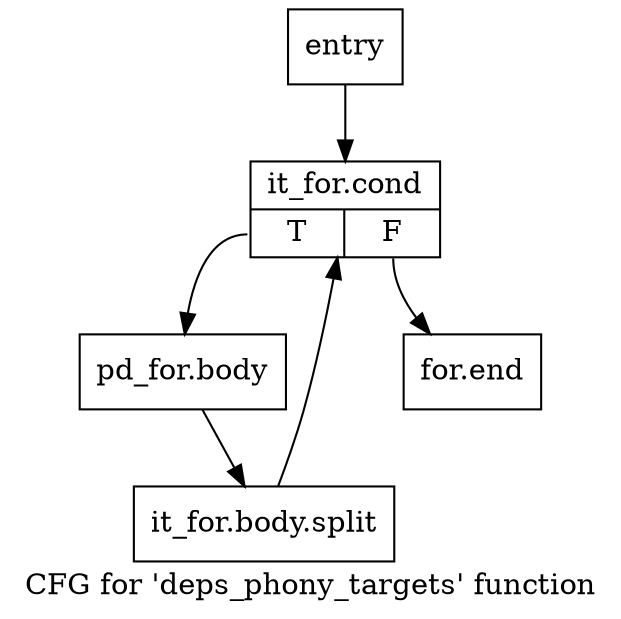 digraph "CFG for 'deps_phony_targets' function" {
	label="CFG for 'deps_phony_targets' function";

	Node0x2bf5710 [shape=record,label="{entry}"];
	Node0x2bf5710 -> Node0x2bf5760;
	Node0x2bf5760 [shape=record,label="{it_for.cond|{<s0>T|<s1>F}}"];
	Node0x2bf5760:s0 -> Node0x2bf57b0;
	Node0x2bf5760:s1 -> Node0x2bf5800;
	Node0x2bf57b0 [shape=record,label="{pd_for.body}"];
	Node0x2bf57b0 -> Node0x64bee40;
	Node0x64bee40 [shape=record,label="{it_for.body.split}"];
	Node0x64bee40 -> Node0x2bf5760;
	Node0x2bf5800 [shape=record,label="{for.end}"];
}
